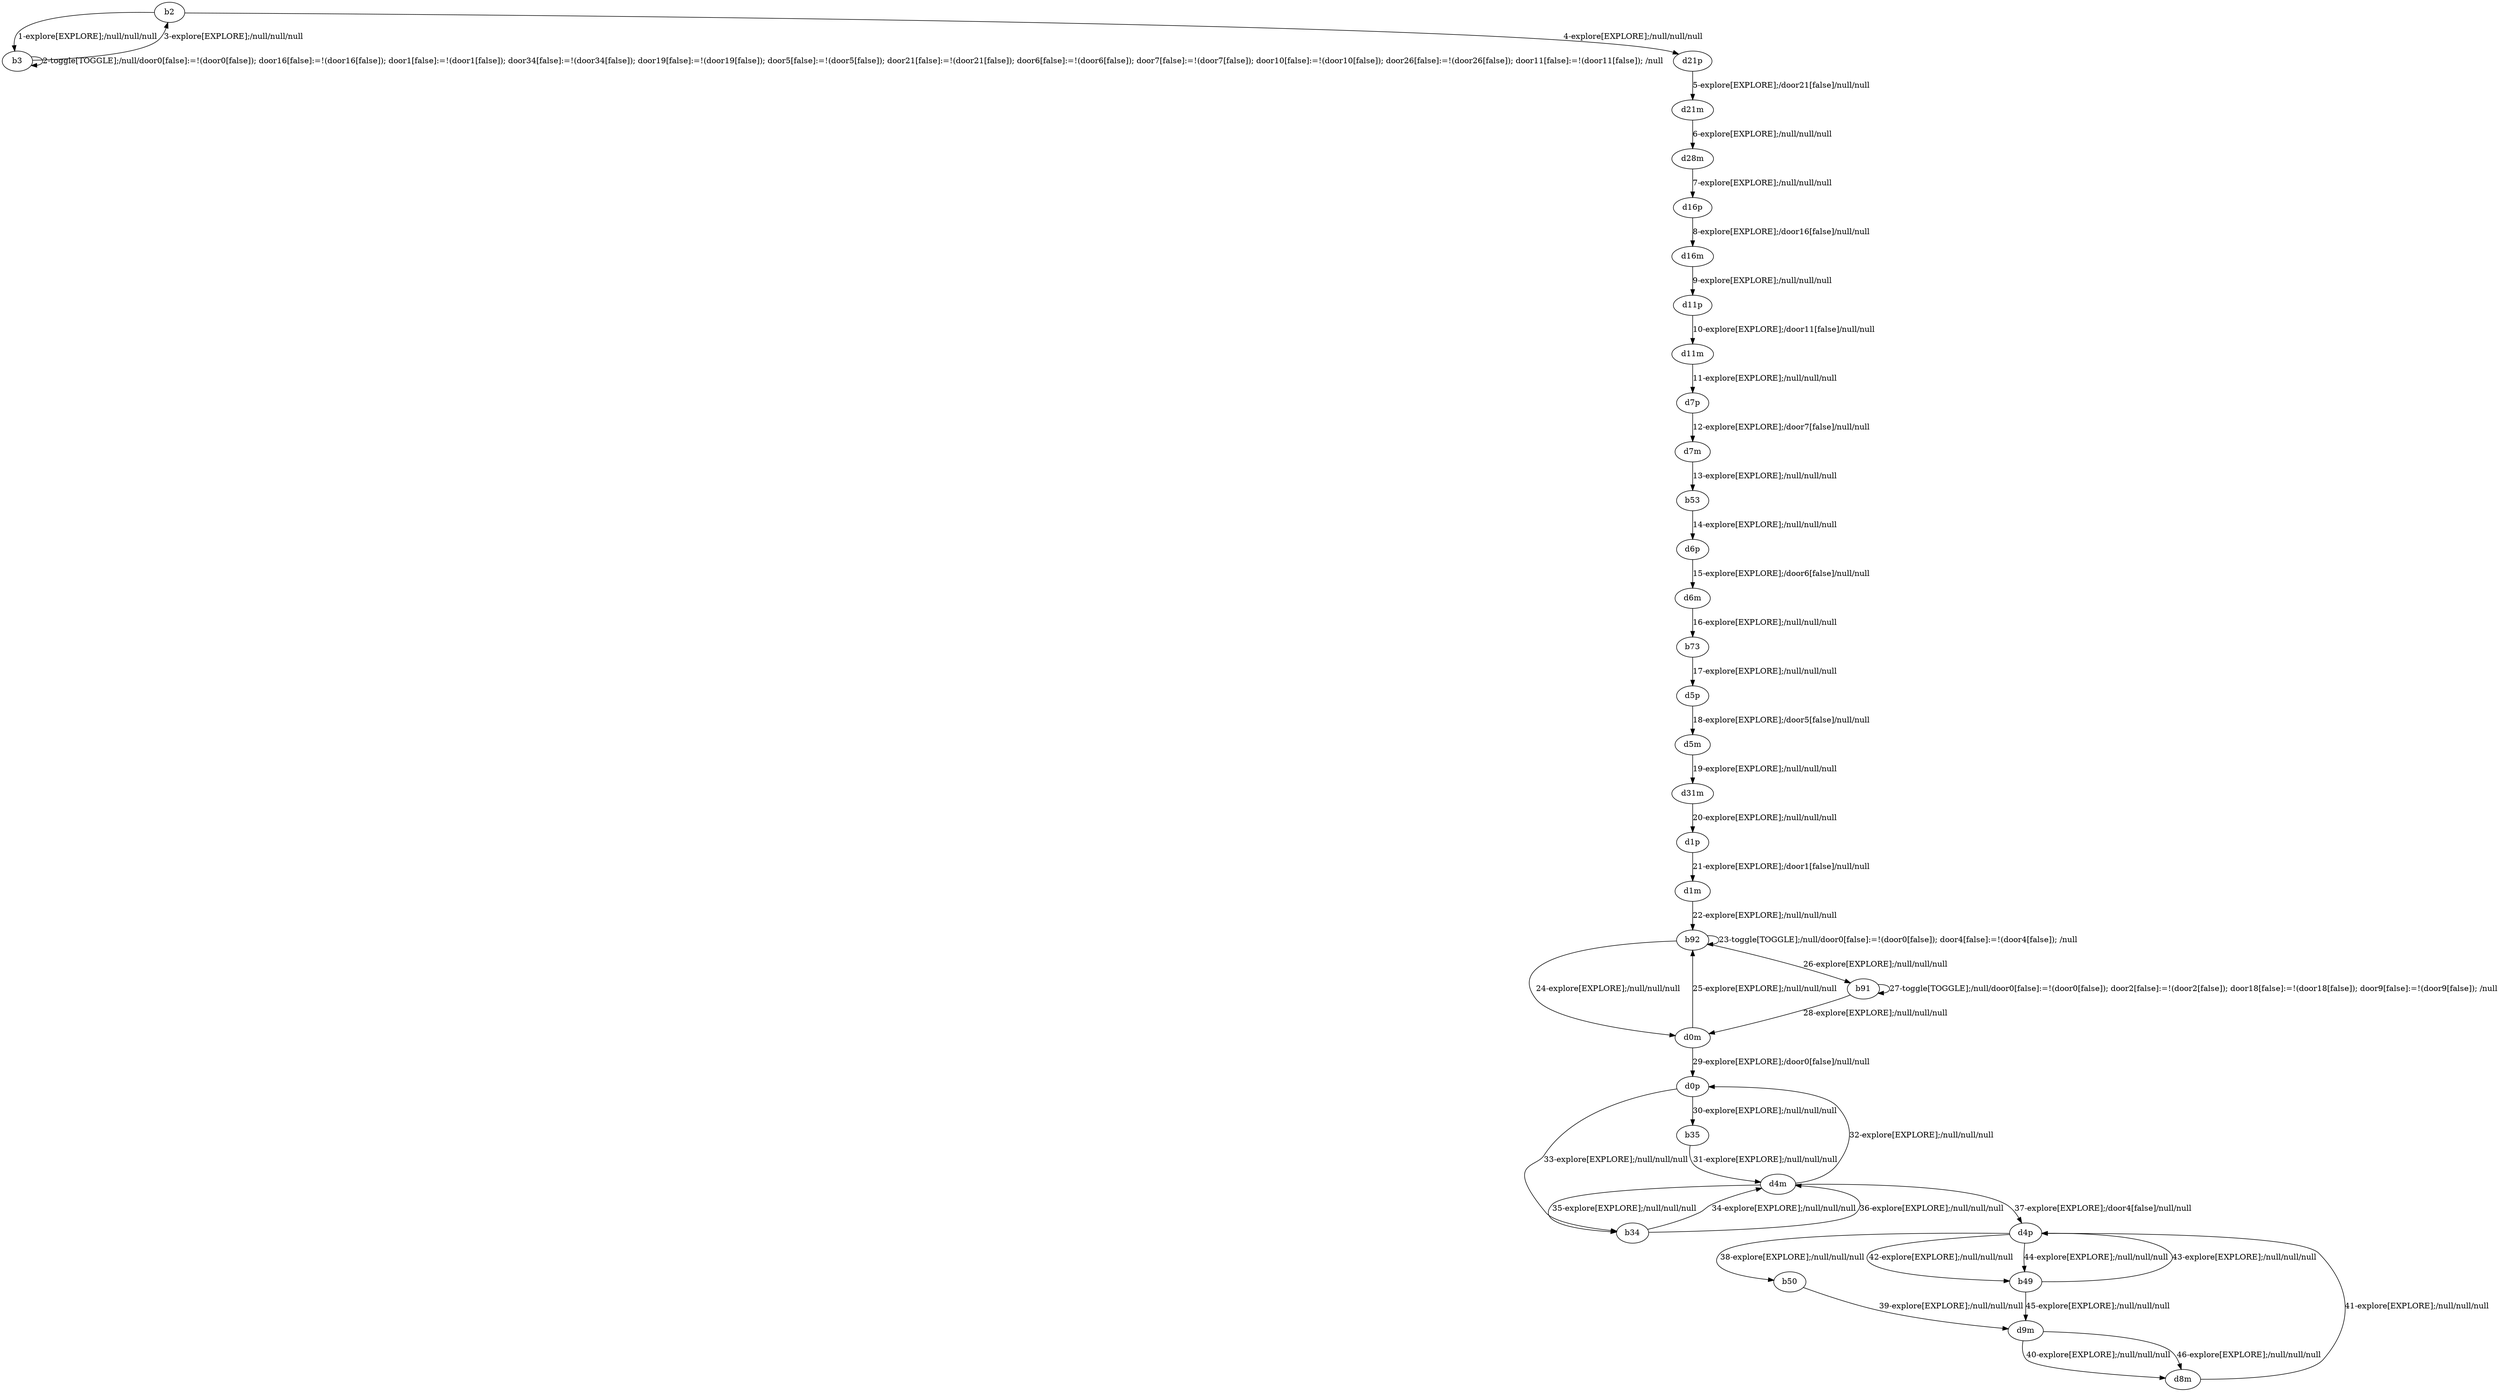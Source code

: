 # Total number of goals covered by this test: 9
# d4p --> b50
# b49 --> d9m
# b92 --> d0m
# b49 --> d4p
# d8m --> d4p
# b50 --> d9m
# d4m --> d4p
# d9m --> d8m
# d4p --> b49

digraph g {
"b2" -> "b3" [label = "1-explore[EXPLORE];/null/null/null"];
"b3" -> "b3" [label = "2-toggle[TOGGLE];/null/door0[false]:=!(door0[false]); door16[false]:=!(door16[false]); door1[false]:=!(door1[false]); door34[false]:=!(door34[false]); door19[false]:=!(door19[false]); door5[false]:=!(door5[false]); door21[false]:=!(door21[false]); door6[false]:=!(door6[false]); door7[false]:=!(door7[false]); door10[false]:=!(door10[false]); door26[false]:=!(door26[false]); door11[false]:=!(door11[false]); /null"];
"b3" -> "b2" [label = "3-explore[EXPLORE];/null/null/null"];
"b2" -> "d21p" [label = "4-explore[EXPLORE];/null/null/null"];
"d21p" -> "d21m" [label = "5-explore[EXPLORE];/door21[false]/null/null"];
"d21m" -> "d28m" [label = "6-explore[EXPLORE];/null/null/null"];
"d28m" -> "d16p" [label = "7-explore[EXPLORE];/null/null/null"];
"d16p" -> "d16m" [label = "8-explore[EXPLORE];/door16[false]/null/null"];
"d16m" -> "d11p" [label = "9-explore[EXPLORE];/null/null/null"];
"d11p" -> "d11m" [label = "10-explore[EXPLORE];/door11[false]/null/null"];
"d11m" -> "d7p" [label = "11-explore[EXPLORE];/null/null/null"];
"d7p" -> "d7m" [label = "12-explore[EXPLORE];/door7[false]/null/null"];
"d7m" -> "b53" [label = "13-explore[EXPLORE];/null/null/null"];
"b53" -> "d6p" [label = "14-explore[EXPLORE];/null/null/null"];
"d6p" -> "d6m" [label = "15-explore[EXPLORE];/door6[false]/null/null"];
"d6m" -> "b73" [label = "16-explore[EXPLORE];/null/null/null"];
"b73" -> "d5p" [label = "17-explore[EXPLORE];/null/null/null"];
"d5p" -> "d5m" [label = "18-explore[EXPLORE];/door5[false]/null/null"];
"d5m" -> "d31m" [label = "19-explore[EXPLORE];/null/null/null"];
"d31m" -> "d1p" [label = "20-explore[EXPLORE];/null/null/null"];
"d1p" -> "d1m" [label = "21-explore[EXPLORE];/door1[false]/null/null"];
"d1m" -> "b92" [label = "22-explore[EXPLORE];/null/null/null"];
"b92" -> "b92" [label = "23-toggle[TOGGLE];/null/door0[false]:=!(door0[false]); door4[false]:=!(door4[false]); /null"];
"b92" -> "d0m" [label = "24-explore[EXPLORE];/null/null/null"];
"d0m" -> "b92" [label = "25-explore[EXPLORE];/null/null/null"];
"b92" -> "b91" [label = "26-explore[EXPLORE];/null/null/null"];
"b91" -> "b91" [label = "27-toggle[TOGGLE];/null/door0[false]:=!(door0[false]); door2[false]:=!(door2[false]); door18[false]:=!(door18[false]); door9[false]:=!(door9[false]); /null"];
"b91" -> "d0m" [label = "28-explore[EXPLORE];/null/null/null"];
"d0m" -> "d0p" [label = "29-explore[EXPLORE];/door0[false]/null/null"];
"d0p" -> "b35" [label = "30-explore[EXPLORE];/null/null/null"];
"b35" -> "d4m" [label = "31-explore[EXPLORE];/null/null/null"];
"d4m" -> "d0p" [label = "32-explore[EXPLORE];/null/null/null"];
"d0p" -> "b34" [label = "33-explore[EXPLORE];/null/null/null"];
"b34" -> "d4m" [label = "34-explore[EXPLORE];/null/null/null"];
"d4m" -> "b34" [label = "35-explore[EXPLORE];/null/null/null"];
"b34" -> "d4m" [label = "36-explore[EXPLORE];/null/null/null"];
"d4m" -> "d4p" [label = "37-explore[EXPLORE];/door4[false]/null/null"];
"d4p" -> "b50" [label = "38-explore[EXPLORE];/null/null/null"];
"b50" -> "d9m" [label = "39-explore[EXPLORE];/null/null/null"];
"d9m" -> "d8m" [label = "40-explore[EXPLORE];/null/null/null"];
"d8m" -> "d4p" [label = "41-explore[EXPLORE];/null/null/null"];
"d4p" -> "b49" [label = "42-explore[EXPLORE];/null/null/null"];
"b49" -> "d4p" [label = "43-explore[EXPLORE];/null/null/null"];
"d4p" -> "b49" [label = "44-explore[EXPLORE];/null/null/null"];
"b49" -> "d9m" [label = "45-explore[EXPLORE];/null/null/null"];
"d9m" -> "d8m" [label = "46-explore[EXPLORE];/null/null/null"];
}